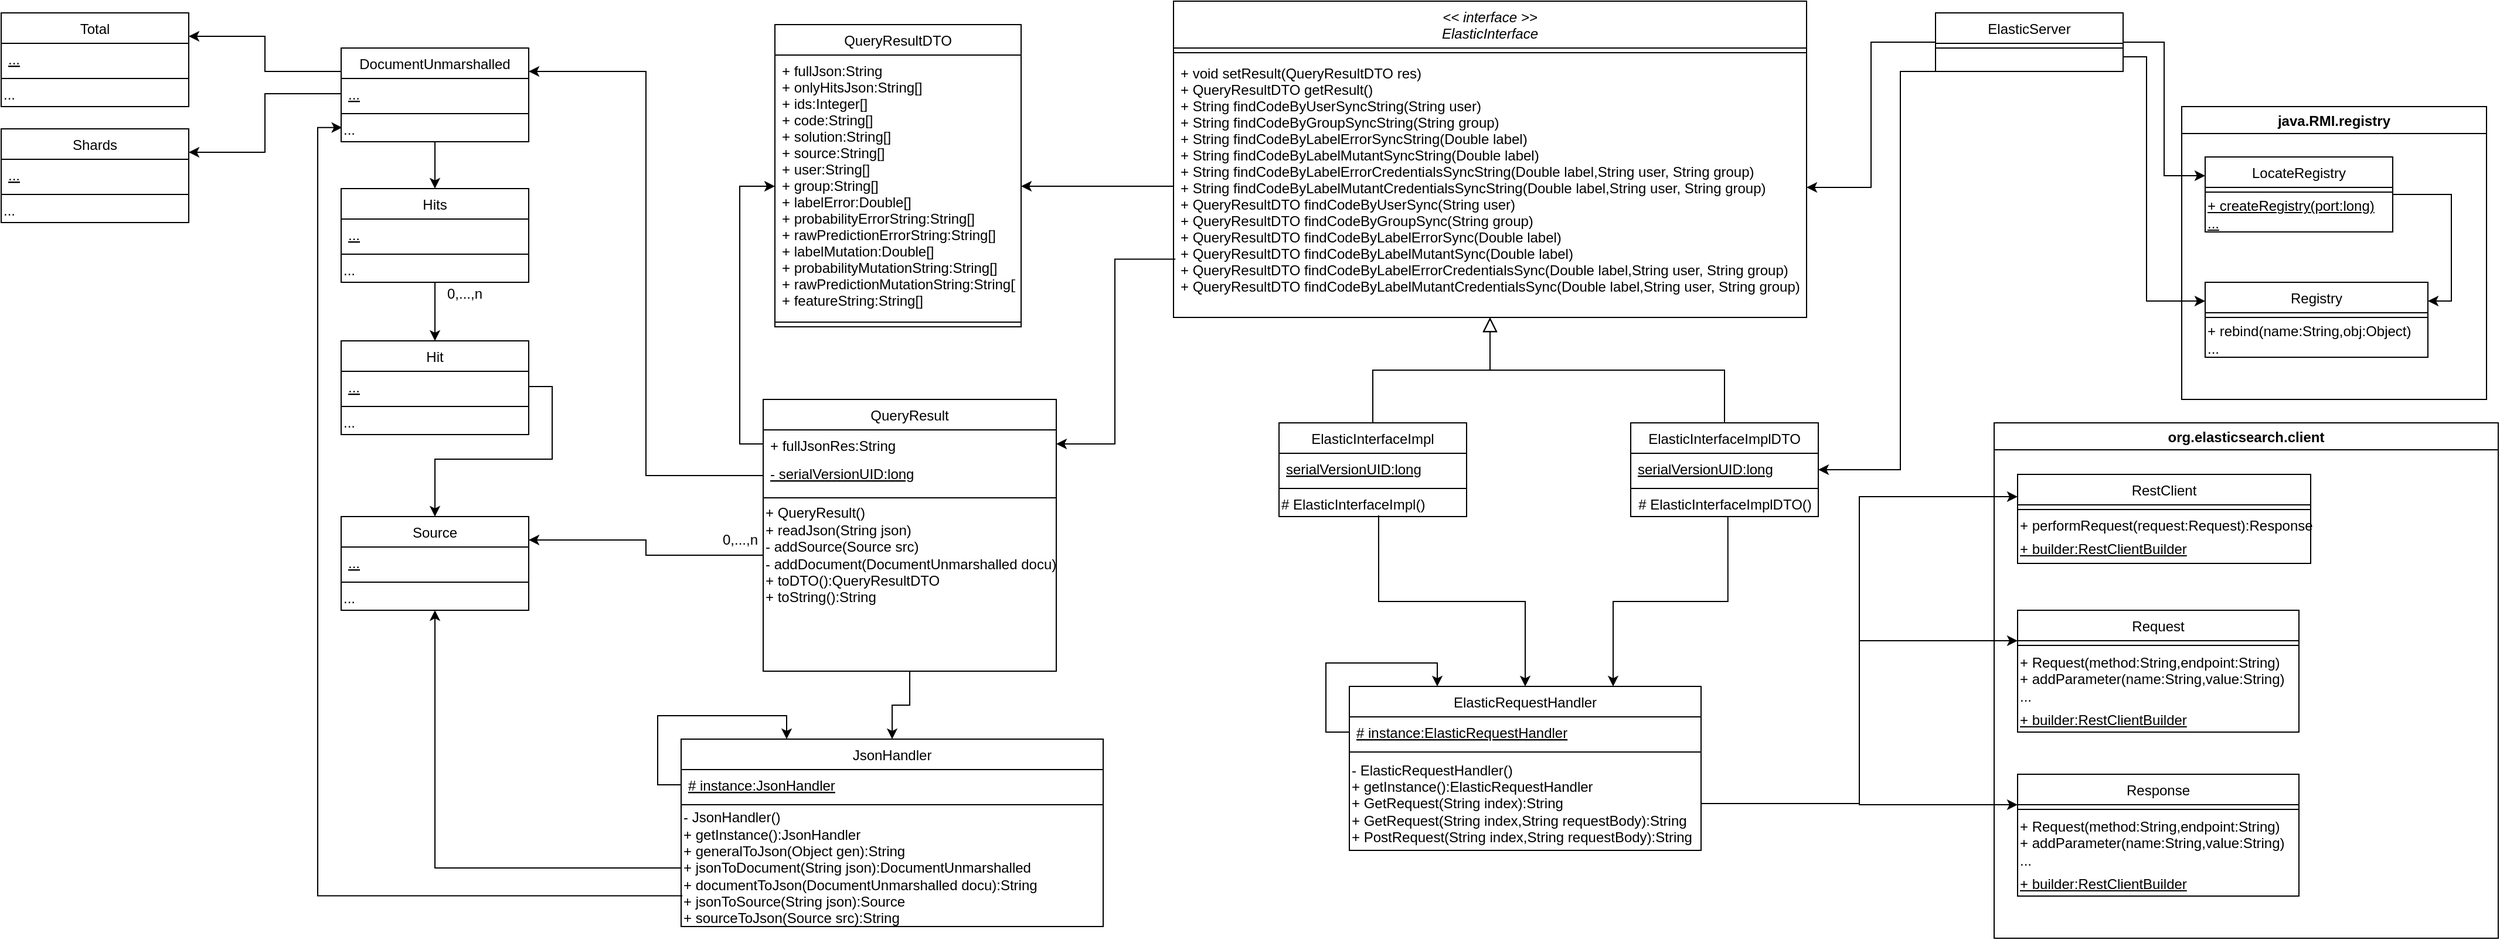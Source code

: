 <mxfile version="15.6.2" type="github">
  <diagram id="C5RBs43oDa-KdzZeNtuy" name="Page-1">
    <mxGraphModel dx="3685" dy="1034" grid="1" gridSize="10" guides="1" tooltips="1" connect="1" arrows="1" fold="1" page="1" pageScale="1" pageWidth="827" pageHeight="1169" math="0" shadow="0">
      <root>
        <mxCell id="WIyWlLk6GJQsqaUBKTNV-0" />
        <mxCell id="WIyWlLk6GJQsqaUBKTNV-1" parent="WIyWlLk6GJQsqaUBKTNV-0" />
        <mxCell id="zkfFHV4jXpPFQw0GAbJ--0" value="&lt;&lt; interface &gt;&gt;&#xa;ElasticInterface" style="swimlane;fontStyle=2;align=center;verticalAlign=top;childLayout=stackLayout;horizontal=1;startSize=40;horizontalStack=0;resizeParent=1;resizeLast=0;collapsible=1;marginBottom=0;rounded=0;shadow=0;strokeWidth=1;" parent="WIyWlLk6GJQsqaUBKTNV-1" vertex="1">
          <mxGeometry x="-10" width="540" height="270" as="geometry">
            <mxRectangle x="230" y="140" width="160" height="26" as="alternateBounds" />
          </mxGeometry>
        </mxCell>
        <mxCell id="zkfFHV4jXpPFQw0GAbJ--4" value="" style="line;html=1;strokeWidth=1;align=left;verticalAlign=middle;spacingTop=-1;spacingLeft=3;spacingRight=3;rotatable=0;labelPosition=right;points=[];portConstraint=eastwest;" parent="zkfFHV4jXpPFQw0GAbJ--0" vertex="1">
          <mxGeometry y="40" width="540" height="8" as="geometry" />
        </mxCell>
        <mxCell id="zkfFHV4jXpPFQw0GAbJ--5" value="+ void setResult(QueryResultDTO res) &#xa;+ QueryResultDTO getResult() &#xa;+ String findCodeByUserSyncString(String user) &#xa;+ String findCodeByGroupSyncString(String group) &#xa;+ String findCodeByLabelErrorSyncString(Double label) &#xa;+ String findCodeByLabelMutantSyncString(Double label) &#xa;+ String findCodeByLabelErrorCredentialsSyncString(Double label,String user, String group) &#xa;+ String findCodeByLabelMutantCredentialsSyncString(Double label,String user, String group) &#xa;+ QueryResultDTO findCodeByUserSync(String user) &#xa;+ QueryResultDTO findCodeByGroupSync(String group) &#xa;+ QueryResultDTO findCodeByLabelErrorSync(Double label) &#xa;+ QueryResultDTO findCodeByLabelMutantSync(Double label) &#xa;+ QueryResultDTO findCodeByLabelErrorCredentialsSync(Double label,String user, String group) &#xa;+ QueryResultDTO findCodeByLabelMutantCredentialsSync(Double label,String user, String group) &#xa;" style="text;align=left;verticalAlign=top;spacingLeft=4;spacingRight=4;overflow=hidden;rotatable=0;points=[[0,0.5],[1,0.5]];portConstraint=eastwest;" parent="zkfFHV4jXpPFQw0GAbJ--0" vertex="1">
          <mxGeometry y="48" width="540" height="222" as="geometry" />
        </mxCell>
        <mxCell id="2bxaREs7knKv4sqMbuMS-79" style="edgeStyle=orthogonalEdgeStyle;rounded=0;orthogonalLoop=1;jettySize=auto;html=1;exitX=0.518;exitY=1.016;exitDx=0;exitDy=0;entryX=0.75;entryY=0;entryDx=0;entryDy=0;exitPerimeter=0;" edge="1" parent="WIyWlLk6GJQsqaUBKTNV-1" source="2bxaREs7knKv4sqMbuMS-2" target="2bxaREs7knKv4sqMbuMS-27">
          <mxGeometry relative="1" as="geometry" />
        </mxCell>
        <mxCell id="zkfFHV4jXpPFQw0GAbJ--6" value="ElasticInterfaceImplDTO" style="swimlane;fontStyle=0;align=center;verticalAlign=top;childLayout=stackLayout;horizontal=1;startSize=26;horizontalStack=0;resizeParent=1;resizeLast=0;collapsible=1;marginBottom=0;rounded=0;shadow=0;strokeWidth=1;" parent="WIyWlLk6GJQsqaUBKTNV-1" vertex="1">
          <mxGeometry x="380" y="360" width="160" height="80" as="geometry">
            <mxRectangle x="130" y="380" width="160" height="26" as="alternateBounds" />
          </mxGeometry>
        </mxCell>
        <mxCell id="zkfFHV4jXpPFQw0GAbJ--8" value="serialVersionUID:long" style="text;align=left;verticalAlign=top;spacingLeft=4;spacingRight=4;overflow=hidden;rotatable=0;points=[[0,0.5],[1,0.5]];portConstraint=eastwest;rounded=0;shadow=0;html=0;fontStyle=4" parent="zkfFHV4jXpPFQw0GAbJ--6" vertex="1">
          <mxGeometry y="26" width="160" height="26" as="geometry" />
        </mxCell>
        <mxCell id="zkfFHV4jXpPFQw0GAbJ--9" value="" style="line;html=1;strokeWidth=1;align=left;verticalAlign=middle;spacingTop=-1;spacingLeft=3;spacingRight=3;rotatable=0;labelPosition=right;points=[];portConstraint=eastwest;" parent="zkfFHV4jXpPFQw0GAbJ--6" vertex="1">
          <mxGeometry y="52" width="160" height="8" as="geometry" />
        </mxCell>
        <mxCell id="2bxaREs7knKv4sqMbuMS-2" value="# ElasticInterfaceImplDTO()" style="text;html=1;align=center;verticalAlign=middle;resizable=0;points=[];autosize=1;strokeColor=none;fillColor=none;" vertex="1" parent="zkfFHV4jXpPFQw0GAbJ--6">
          <mxGeometry y="60" width="160" height="20" as="geometry" />
        </mxCell>
        <mxCell id="zkfFHV4jXpPFQw0GAbJ--12" value="" style="endArrow=block;endSize=10;endFill=0;shadow=0;strokeWidth=1;rounded=0;edgeStyle=elbowEdgeStyle;elbow=vertical;" parent="WIyWlLk6GJQsqaUBKTNV-1" source="zkfFHV4jXpPFQw0GAbJ--6" target="zkfFHV4jXpPFQw0GAbJ--0" edge="1">
          <mxGeometry width="160" relative="1" as="geometry">
            <mxPoint x="200" y="203" as="sourcePoint" />
            <mxPoint x="200" y="203" as="targetPoint" />
          </mxGeometry>
        </mxCell>
        <mxCell id="2bxaREs7knKv4sqMbuMS-78" style="edgeStyle=orthogonalEdgeStyle;rounded=0;orthogonalLoop=1;jettySize=auto;html=1;exitX=0.531;exitY=0.947;exitDx=0;exitDy=0;exitPerimeter=0;" edge="1" parent="WIyWlLk6GJQsqaUBKTNV-1" source="2bxaREs7knKv4sqMbuMS-0" target="2bxaREs7knKv4sqMbuMS-27">
          <mxGeometry relative="1" as="geometry" />
        </mxCell>
        <mxCell id="zkfFHV4jXpPFQw0GAbJ--13" value="ElasticInterfaceImpl" style="swimlane;fontStyle=0;align=center;verticalAlign=top;childLayout=stackLayout;horizontal=1;startSize=26;horizontalStack=0;resizeParent=1;resizeLast=0;collapsible=1;marginBottom=0;rounded=0;shadow=0;strokeWidth=1;" parent="WIyWlLk6GJQsqaUBKTNV-1" vertex="1">
          <mxGeometry x="80" y="360" width="160" height="80" as="geometry">
            <mxRectangle x="340" y="380" width="170" height="26" as="alternateBounds" />
          </mxGeometry>
        </mxCell>
        <mxCell id="zkfFHV4jXpPFQw0GAbJ--14" value="serialVersionUID:long" style="text;align=left;verticalAlign=top;spacingLeft=4;spacingRight=4;overflow=hidden;rotatable=0;points=[[0,0.5],[1,0.5]];portConstraint=eastwest;fontStyle=4" parent="zkfFHV4jXpPFQw0GAbJ--13" vertex="1">
          <mxGeometry y="26" width="160" height="26" as="geometry" />
        </mxCell>
        <mxCell id="zkfFHV4jXpPFQw0GAbJ--15" value="" style="line;html=1;strokeWidth=1;align=left;verticalAlign=middle;spacingTop=-1;spacingLeft=3;spacingRight=3;rotatable=0;labelPosition=right;points=[];portConstraint=eastwest;" parent="zkfFHV4jXpPFQw0GAbJ--13" vertex="1">
          <mxGeometry y="52" width="160" height="8" as="geometry" />
        </mxCell>
        <mxCell id="2bxaREs7knKv4sqMbuMS-0" value="# ElasticInterfaceImpl()" style="text;html=1;align=left;verticalAlign=middle;resizable=0;points=[];autosize=1;strokeColor=none;fillColor=none;" vertex="1" parent="zkfFHV4jXpPFQw0GAbJ--13">
          <mxGeometry y="60" width="160" height="20" as="geometry" />
        </mxCell>
        <mxCell id="zkfFHV4jXpPFQw0GAbJ--16" value="" style="endArrow=block;endSize=10;endFill=0;shadow=0;strokeWidth=1;rounded=0;edgeStyle=elbowEdgeStyle;elbow=vertical;" parent="WIyWlLk6GJQsqaUBKTNV-1" source="zkfFHV4jXpPFQw0GAbJ--13" target="zkfFHV4jXpPFQw0GAbJ--0" edge="1">
          <mxGeometry width="160" relative="1" as="geometry">
            <mxPoint x="210" y="373" as="sourcePoint" />
            <mxPoint x="310" y="271" as="targetPoint" />
          </mxGeometry>
        </mxCell>
        <mxCell id="2bxaREs7knKv4sqMbuMS-3" value="QueryResultDTO" style="swimlane;fontStyle=0;align=center;verticalAlign=top;childLayout=stackLayout;horizontal=1;startSize=26;horizontalStack=0;resizeParent=1;resizeLast=0;collapsible=1;marginBottom=0;rounded=0;shadow=0;strokeWidth=1;" vertex="1" parent="WIyWlLk6GJQsqaUBKTNV-1">
          <mxGeometry x="-350" y="20" width="210" height="258" as="geometry">
            <mxRectangle x="130" y="380" width="160" height="26" as="alternateBounds" />
          </mxGeometry>
        </mxCell>
        <mxCell id="2bxaREs7knKv4sqMbuMS-4" value="+ fullJson:String&#xa;+ onlyHitsJson:String[]&#xa;+ ids:Integer[]&#xa;+ code:String[] &#xa;+ solution:String[] &#xa;+ source:String[] &#xa;+ user:String[] &#xa;+ group:String[] &#xa;+ labelError:Double[] &#xa;+ probabilityErrorString:String[] &#xa;+ rawPredictionErrorString:String[] &#xa;+ labelMutation:Double[] &#xa;+ probabilityMutationString:String[] &#xa;+ rawPredictionMutationString:String[] &#xa;+ featureString:String[] &#xa;" style="text;align=left;verticalAlign=top;spacingLeft=4;spacingRight=4;overflow=hidden;rotatable=0;points=[[0,0.5],[1,0.5]];portConstraint=eastwest;rounded=0;shadow=0;html=0;" vertex="1" parent="2bxaREs7knKv4sqMbuMS-3">
          <mxGeometry y="26" width="210" height="224" as="geometry" />
        </mxCell>
        <mxCell id="2bxaREs7knKv4sqMbuMS-5" value="" style="line;html=1;strokeWidth=1;align=left;verticalAlign=middle;spacingTop=-1;spacingLeft=3;spacingRight=3;rotatable=0;labelPosition=right;points=[];portConstraint=eastwest;" vertex="1" parent="2bxaREs7knKv4sqMbuMS-3">
          <mxGeometry y="250" width="210" height="8" as="geometry" />
        </mxCell>
        <mxCell id="2bxaREs7knKv4sqMbuMS-86" style="edgeStyle=orthogonalEdgeStyle;rounded=0;orthogonalLoop=1;jettySize=auto;html=1;exitX=0.5;exitY=1;exitDx=0;exitDy=0;" edge="1" parent="WIyWlLk6GJQsqaUBKTNV-1" source="2bxaREs7knKv4sqMbuMS-7" target="2bxaREs7knKv4sqMbuMS-81">
          <mxGeometry relative="1" as="geometry" />
        </mxCell>
        <mxCell id="2bxaREs7knKv4sqMbuMS-7" value="QueryResult" style="swimlane;fontStyle=0;align=center;verticalAlign=top;childLayout=stackLayout;horizontal=1;startSize=26;horizontalStack=0;resizeParent=1;resizeLast=0;collapsible=1;marginBottom=0;rounded=0;shadow=0;strokeWidth=1;" vertex="1" parent="WIyWlLk6GJQsqaUBKTNV-1">
          <mxGeometry x="-360" y="340" width="250" height="232" as="geometry">
            <mxRectangle x="340" y="380" width="170" height="26" as="alternateBounds" />
          </mxGeometry>
        </mxCell>
        <mxCell id="2bxaREs7knKv4sqMbuMS-8" value="+ fullJsonRes:String&#xa;" style="text;align=left;verticalAlign=top;spacingLeft=4;spacingRight=4;overflow=hidden;rotatable=0;points=[[0,0.5],[1,0.5]];portConstraint=eastwest;fontStyle=0" vertex="1" parent="2bxaREs7knKv4sqMbuMS-7">
          <mxGeometry y="26" width="250" height="24" as="geometry" />
        </mxCell>
        <mxCell id="2bxaREs7knKv4sqMbuMS-12" value="- serialVersionUID:long" style="text;align=left;verticalAlign=top;spacingLeft=4;spacingRight=4;overflow=hidden;rotatable=0;points=[[0,0.5],[1,0.5]];portConstraint=eastwest;fontStyle=4" vertex="1" parent="2bxaREs7knKv4sqMbuMS-7">
          <mxGeometry y="50" width="250" height="30" as="geometry" />
        </mxCell>
        <mxCell id="2bxaREs7knKv4sqMbuMS-9" value="" style="line;html=1;strokeWidth=1;align=left;verticalAlign=middle;spacingTop=-1;spacingLeft=3;spacingRight=3;rotatable=0;labelPosition=right;points=[];portConstraint=eastwest;" vertex="1" parent="2bxaREs7knKv4sqMbuMS-7">
          <mxGeometry y="80" width="250" height="8" as="geometry" />
        </mxCell>
        <mxCell id="2bxaREs7knKv4sqMbuMS-10" value="+ QueryResult()&lt;br&gt;+ readJson(String json)&lt;br&gt;- addSource(Source src) &lt;br&gt;- addDocument(DocumentUnmarshalled docu)&lt;br&gt;+ toDTO():QueryResultDTO&lt;br&gt;+ toString():String&lt;br&gt;" style="text;html=1;align=left;verticalAlign=middle;resizable=0;points=[];autosize=1;strokeColor=none;fillColor=none;" vertex="1" parent="2bxaREs7knKv4sqMbuMS-7">
          <mxGeometry y="88" width="250" height="90" as="geometry" />
        </mxCell>
        <mxCell id="2bxaREs7knKv4sqMbuMS-17" style="edgeStyle=orthogonalEdgeStyle;rounded=0;orthogonalLoop=1;jettySize=auto;html=1;exitX=0;exitY=0.5;exitDx=0;exitDy=0;" edge="1" parent="WIyWlLk6GJQsqaUBKTNV-1" source="2bxaREs7knKv4sqMbuMS-13" target="zkfFHV4jXpPFQw0GAbJ--5">
          <mxGeometry relative="1" as="geometry" />
        </mxCell>
        <mxCell id="2bxaREs7knKv4sqMbuMS-22" style="edgeStyle=orthogonalEdgeStyle;rounded=0;orthogonalLoop=1;jettySize=auto;html=1;exitX=0;exitY=0.75;exitDx=0;exitDy=0;entryX=1;entryY=0.5;entryDx=0;entryDy=0;" edge="1" parent="WIyWlLk6GJQsqaUBKTNV-1" source="2bxaREs7knKv4sqMbuMS-13" target="zkfFHV4jXpPFQw0GAbJ--6">
          <mxGeometry relative="1" as="geometry">
            <Array as="points">
              <mxPoint x="640" y="60" />
              <mxPoint x="610" y="60" />
              <mxPoint x="610" y="400" />
            </Array>
          </mxGeometry>
        </mxCell>
        <mxCell id="2bxaREs7knKv4sqMbuMS-97" style="edgeStyle=orthogonalEdgeStyle;rounded=0;orthogonalLoop=1;jettySize=auto;html=1;exitX=1;exitY=0.5;exitDx=0;exitDy=0;entryX=0;entryY=0.25;entryDx=0;entryDy=0;" edge="1" parent="WIyWlLk6GJQsqaUBKTNV-1" source="2bxaREs7knKv4sqMbuMS-13" target="2bxaREs7knKv4sqMbuMS-90">
          <mxGeometry relative="1" as="geometry" />
        </mxCell>
        <mxCell id="2bxaREs7knKv4sqMbuMS-98" style="edgeStyle=orthogonalEdgeStyle;rounded=0;orthogonalLoop=1;jettySize=auto;html=1;exitX=1;exitY=0.75;exitDx=0;exitDy=0;entryX=0;entryY=0.25;entryDx=0;entryDy=0;" edge="1" parent="WIyWlLk6GJQsqaUBKTNV-1" source="2bxaREs7knKv4sqMbuMS-13" target="2bxaREs7knKv4sqMbuMS-92">
          <mxGeometry relative="1" as="geometry">
            <Array as="points">
              <mxPoint x="820" y="48" />
              <mxPoint x="820" y="256" />
            </Array>
          </mxGeometry>
        </mxCell>
        <mxCell id="2bxaREs7knKv4sqMbuMS-13" value="ElasticServer" style="swimlane;fontStyle=0;align=center;verticalAlign=top;childLayout=stackLayout;horizontal=1;startSize=26;horizontalStack=0;resizeParent=1;resizeLast=0;collapsible=1;marginBottom=0;rounded=0;shadow=0;strokeWidth=1;" vertex="1" parent="WIyWlLk6GJQsqaUBKTNV-1">
          <mxGeometry x="640" y="10" width="160" height="50" as="geometry">
            <mxRectangle x="340" y="380" width="170" height="26" as="alternateBounds" />
          </mxGeometry>
        </mxCell>
        <mxCell id="2bxaREs7knKv4sqMbuMS-15" value="" style="line;html=1;strokeWidth=1;align=left;verticalAlign=middle;spacingTop=-1;spacingLeft=3;spacingRight=3;rotatable=0;labelPosition=right;points=[];portConstraint=eastwest;" vertex="1" parent="2bxaREs7knKv4sqMbuMS-13">
          <mxGeometry y="26" width="160" height="8" as="geometry" />
        </mxCell>
        <mxCell id="2bxaREs7knKv4sqMbuMS-18" style="edgeStyle=orthogonalEdgeStyle;rounded=0;orthogonalLoop=1;jettySize=auto;html=1;exitX=0;exitY=0.5;exitDx=0;exitDy=0;" edge="1" parent="WIyWlLk6GJQsqaUBKTNV-1" source="zkfFHV4jXpPFQw0GAbJ--5" target="2bxaREs7knKv4sqMbuMS-4">
          <mxGeometry relative="1" as="geometry">
            <Array as="points">
              <mxPoint x="-10" y="158" />
            </Array>
          </mxGeometry>
        </mxCell>
        <mxCell id="2bxaREs7knKv4sqMbuMS-20" style="edgeStyle=orthogonalEdgeStyle;rounded=0;orthogonalLoop=1;jettySize=auto;html=1;exitX=0.003;exitY=0.776;exitDx=0;exitDy=0;exitPerimeter=0;" edge="1" parent="WIyWlLk6GJQsqaUBKTNV-1" source="zkfFHV4jXpPFQw0GAbJ--5" target="2bxaREs7knKv4sqMbuMS-8">
          <mxGeometry relative="1" as="geometry" />
        </mxCell>
        <mxCell id="2bxaREs7knKv4sqMbuMS-21" style="edgeStyle=orthogonalEdgeStyle;rounded=0;orthogonalLoop=1;jettySize=auto;html=1;entryX=0;entryY=0.5;entryDx=0;entryDy=0;" edge="1" parent="WIyWlLk6GJQsqaUBKTNV-1" source="2bxaREs7knKv4sqMbuMS-8" target="2bxaREs7knKv4sqMbuMS-4">
          <mxGeometry relative="1" as="geometry" />
        </mxCell>
        <mxCell id="2bxaREs7knKv4sqMbuMS-23" value="DocumentUnmarshalled" style="swimlane;fontStyle=0;align=center;verticalAlign=top;childLayout=stackLayout;horizontal=1;startSize=26;horizontalStack=0;resizeParent=1;resizeLast=0;collapsible=1;marginBottom=0;rounded=0;shadow=0;strokeWidth=1;" vertex="1" parent="WIyWlLk6GJQsqaUBKTNV-1">
          <mxGeometry x="-720" y="40" width="160" height="80" as="geometry">
            <mxRectangle x="340" y="380" width="170" height="26" as="alternateBounds" />
          </mxGeometry>
        </mxCell>
        <mxCell id="2bxaREs7knKv4sqMbuMS-24" value="..." style="text;align=left;verticalAlign=top;spacingLeft=4;spacingRight=4;overflow=hidden;rotatable=0;points=[[0,0.5],[1,0.5]];portConstraint=eastwest;fontStyle=4" vertex="1" parent="2bxaREs7knKv4sqMbuMS-23">
          <mxGeometry y="26" width="160" height="26" as="geometry" />
        </mxCell>
        <mxCell id="2bxaREs7knKv4sqMbuMS-25" value="" style="line;html=1;strokeWidth=1;align=left;verticalAlign=middle;spacingTop=-1;spacingLeft=3;spacingRight=3;rotatable=0;labelPosition=right;points=[];portConstraint=eastwest;" vertex="1" parent="2bxaREs7knKv4sqMbuMS-23">
          <mxGeometry y="52" width="160" height="8" as="geometry" />
        </mxCell>
        <mxCell id="2bxaREs7knKv4sqMbuMS-26" value="..." style="text;html=1;align=left;verticalAlign=middle;resizable=0;points=[];autosize=1;strokeColor=none;fillColor=none;" vertex="1" parent="2bxaREs7knKv4sqMbuMS-23">
          <mxGeometry y="60" width="160" height="20" as="geometry" />
        </mxCell>
        <mxCell id="2bxaREs7knKv4sqMbuMS-27" value="ElasticRequestHandler" style="swimlane;fontStyle=0;align=center;verticalAlign=top;childLayout=stackLayout;horizontal=1;startSize=26;horizontalStack=0;resizeParent=1;resizeLast=0;collapsible=1;marginBottom=0;rounded=0;shadow=0;strokeWidth=1;" vertex="1" parent="WIyWlLk6GJQsqaUBKTNV-1">
          <mxGeometry x="140" y="585" width="300" height="140" as="geometry">
            <mxRectangle x="130" y="380" width="160" height="26" as="alternateBounds" />
          </mxGeometry>
        </mxCell>
        <mxCell id="2bxaREs7knKv4sqMbuMS-80" style="edgeStyle=orthogonalEdgeStyle;rounded=0;orthogonalLoop=1;jettySize=auto;html=1;exitX=0;exitY=0.5;exitDx=0;exitDy=0;entryX=0.25;entryY=0;entryDx=0;entryDy=0;" edge="1" parent="2bxaREs7knKv4sqMbuMS-27" source="2bxaREs7knKv4sqMbuMS-28" target="2bxaREs7knKv4sqMbuMS-27">
          <mxGeometry relative="1" as="geometry">
            <Array as="points">
              <mxPoint x="-20" y="39" />
              <mxPoint x="-20" y="-20" />
              <mxPoint x="75" y="-20" />
            </Array>
          </mxGeometry>
        </mxCell>
        <mxCell id="2bxaREs7knKv4sqMbuMS-28" value="# instance:ElasticRequestHandler" style="text;align=left;verticalAlign=top;spacingLeft=4;spacingRight=4;overflow=hidden;rotatable=0;points=[[0,0.5],[1,0.5]];portConstraint=eastwest;rounded=0;shadow=0;html=0;fontStyle=4" vertex="1" parent="2bxaREs7knKv4sqMbuMS-27">
          <mxGeometry y="26" width="300" height="26" as="geometry" />
        </mxCell>
        <mxCell id="2bxaREs7knKv4sqMbuMS-29" value="" style="line;html=1;strokeWidth=1;align=left;verticalAlign=middle;spacingTop=-1;spacingLeft=3;spacingRight=3;rotatable=0;labelPosition=right;points=[];portConstraint=eastwest;" vertex="1" parent="2bxaREs7knKv4sqMbuMS-27">
          <mxGeometry y="52" width="300" height="8" as="geometry" />
        </mxCell>
        <mxCell id="2bxaREs7knKv4sqMbuMS-30" value="- ElasticRequestHandler()&lt;br&gt;+ getInstance():ElasticRequestHandler&lt;br&gt;+ GetRequest(String index):String&lt;br&gt;+ GetRequest(String index,String requestBody):String&lt;br&gt;+ PostRequest(String index,String requestBody):String&lt;br&gt;" style="text;html=1;align=left;verticalAlign=middle;resizable=0;points=[];autosize=1;strokeColor=none;fillColor=none;" vertex="1" parent="2bxaREs7knKv4sqMbuMS-27">
          <mxGeometry y="60" width="300" height="80" as="geometry" />
        </mxCell>
        <mxCell id="2bxaREs7knKv4sqMbuMS-31" value="Hit" style="swimlane;fontStyle=0;align=center;verticalAlign=top;childLayout=stackLayout;horizontal=1;startSize=26;horizontalStack=0;resizeParent=1;resizeLast=0;collapsible=1;marginBottom=0;rounded=0;shadow=0;strokeWidth=1;" vertex="1" parent="WIyWlLk6GJQsqaUBKTNV-1">
          <mxGeometry x="-720" y="290" width="160" height="80" as="geometry">
            <mxRectangle x="340" y="380" width="170" height="26" as="alternateBounds" />
          </mxGeometry>
        </mxCell>
        <mxCell id="2bxaREs7knKv4sqMbuMS-32" value="..." style="text;align=left;verticalAlign=top;spacingLeft=4;spacingRight=4;overflow=hidden;rotatable=0;points=[[0,0.5],[1,0.5]];portConstraint=eastwest;fontStyle=4" vertex="1" parent="2bxaREs7knKv4sqMbuMS-31">
          <mxGeometry y="26" width="160" height="26" as="geometry" />
        </mxCell>
        <mxCell id="2bxaREs7knKv4sqMbuMS-33" value="" style="line;html=1;strokeWidth=1;align=left;verticalAlign=middle;spacingTop=-1;spacingLeft=3;spacingRight=3;rotatable=0;labelPosition=right;points=[];portConstraint=eastwest;" vertex="1" parent="2bxaREs7knKv4sqMbuMS-31">
          <mxGeometry y="52" width="160" height="8" as="geometry" />
        </mxCell>
        <mxCell id="2bxaREs7knKv4sqMbuMS-34" value="..." style="text;html=1;align=left;verticalAlign=middle;resizable=0;points=[];autosize=1;strokeColor=none;fillColor=none;" vertex="1" parent="2bxaREs7knKv4sqMbuMS-31">
          <mxGeometry y="60" width="160" height="20" as="geometry" />
        </mxCell>
        <mxCell id="2bxaREs7knKv4sqMbuMS-35" value="Hits" style="swimlane;fontStyle=0;align=center;verticalAlign=top;childLayout=stackLayout;horizontal=1;startSize=26;horizontalStack=0;resizeParent=1;resizeLast=0;collapsible=1;marginBottom=0;rounded=0;shadow=0;strokeWidth=1;" vertex="1" parent="WIyWlLk6GJQsqaUBKTNV-1">
          <mxGeometry x="-720" y="160" width="160" height="80" as="geometry">
            <mxRectangle x="340" y="380" width="170" height="26" as="alternateBounds" />
          </mxGeometry>
        </mxCell>
        <mxCell id="2bxaREs7knKv4sqMbuMS-36" value="..." style="text;align=left;verticalAlign=top;spacingLeft=4;spacingRight=4;overflow=hidden;rotatable=0;points=[[0,0.5],[1,0.5]];portConstraint=eastwest;fontStyle=4" vertex="1" parent="2bxaREs7knKv4sqMbuMS-35">
          <mxGeometry y="26" width="160" height="26" as="geometry" />
        </mxCell>
        <mxCell id="2bxaREs7knKv4sqMbuMS-37" value="" style="line;html=1;strokeWidth=1;align=left;verticalAlign=middle;spacingTop=-1;spacingLeft=3;spacingRight=3;rotatable=0;labelPosition=right;points=[];portConstraint=eastwest;" vertex="1" parent="2bxaREs7knKv4sqMbuMS-35">
          <mxGeometry y="52" width="160" height="8" as="geometry" />
        </mxCell>
        <mxCell id="2bxaREs7knKv4sqMbuMS-38" value="..." style="text;html=1;align=left;verticalAlign=middle;resizable=0;points=[];autosize=1;strokeColor=none;fillColor=none;" vertex="1" parent="2bxaREs7knKv4sqMbuMS-35">
          <mxGeometry y="60" width="160" height="20" as="geometry" />
        </mxCell>
        <mxCell id="2bxaREs7knKv4sqMbuMS-39" value="Total" style="swimlane;fontStyle=0;align=center;verticalAlign=top;childLayout=stackLayout;horizontal=1;startSize=26;horizontalStack=0;resizeParent=1;resizeLast=0;collapsible=1;marginBottom=0;rounded=0;shadow=0;strokeWidth=1;" vertex="1" parent="WIyWlLk6GJQsqaUBKTNV-1">
          <mxGeometry x="-1010" y="10" width="160" height="80" as="geometry">
            <mxRectangle x="340" y="380" width="170" height="26" as="alternateBounds" />
          </mxGeometry>
        </mxCell>
        <mxCell id="2bxaREs7knKv4sqMbuMS-40" value="..." style="text;align=left;verticalAlign=top;spacingLeft=4;spacingRight=4;overflow=hidden;rotatable=0;points=[[0,0.5],[1,0.5]];portConstraint=eastwest;fontStyle=4" vertex="1" parent="2bxaREs7knKv4sqMbuMS-39">
          <mxGeometry y="26" width="160" height="26" as="geometry" />
        </mxCell>
        <mxCell id="2bxaREs7knKv4sqMbuMS-41" value="" style="line;html=1;strokeWidth=1;align=left;verticalAlign=middle;spacingTop=-1;spacingLeft=3;spacingRight=3;rotatable=0;labelPosition=right;points=[];portConstraint=eastwest;" vertex="1" parent="2bxaREs7knKv4sqMbuMS-39">
          <mxGeometry y="52" width="160" height="8" as="geometry" />
        </mxCell>
        <mxCell id="2bxaREs7knKv4sqMbuMS-42" value="..." style="text;html=1;align=left;verticalAlign=middle;resizable=0;points=[];autosize=1;strokeColor=none;fillColor=none;" vertex="1" parent="2bxaREs7knKv4sqMbuMS-39">
          <mxGeometry y="60" width="160" height="20" as="geometry" />
        </mxCell>
        <mxCell id="2bxaREs7knKv4sqMbuMS-43" value="Shards" style="swimlane;fontStyle=0;align=center;verticalAlign=top;childLayout=stackLayout;horizontal=1;startSize=26;horizontalStack=0;resizeParent=1;resizeLast=0;collapsible=1;marginBottom=0;rounded=0;shadow=0;strokeWidth=1;" vertex="1" parent="WIyWlLk6GJQsqaUBKTNV-1">
          <mxGeometry x="-1010" y="109" width="160" height="80" as="geometry">
            <mxRectangle x="340" y="380" width="170" height="26" as="alternateBounds" />
          </mxGeometry>
        </mxCell>
        <mxCell id="2bxaREs7knKv4sqMbuMS-44" value="..." style="text;align=left;verticalAlign=top;spacingLeft=4;spacingRight=4;overflow=hidden;rotatable=0;points=[[0,0.5],[1,0.5]];portConstraint=eastwest;fontStyle=4" vertex="1" parent="2bxaREs7knKv4sqMbuMS-43">
          <mxGeometry y="26" width="160" height="26" as="geometry" />
        </mxCell>
        <mxCell id="2bxaREs7knKv4sqMbuMS-45" value="" style="line;html=1;strokeWidth=1;align=left;verticalAlign=middle;spacingTop=-1;spacingLeft=3;spacingRight=3;rotatable=0;labelPosition=right;points=[];portConstraint=eastwest;" vertex="1" parent="2bxaREs7knKv4sqMbuMS-43">
          <mxGeometry y="52" width="160" height="8" as="geometry" />
        </mxCell>
        <mxCell id="2bxaREs7knKv4sqMbuMS-46" value="..." style="text;html=1;align=left;verticalAlign=middle;resizable=0;points=[];autosize=1;strokeColor=none;fillColor=none;" vertex="1" parent="2bxaREs7knKv4sqMbuMS-43">
          <mxGeometry y="60" width="160" height="20" as="geometry" />
        </mxCell>
        <mxCell id="2bxaREs7knKv4sqMbuMS-47" value="Source" style="swimlane;fontStyle=0;align=center;verticalAlign=top;childLayout=stackLayout;horizontal=1;startSize=26;horizontalStack=0;resizeParent=1;resizeLast=0;collapsible=1;marginBottom=0;rounded=0;shadow=0;strokeWidth=1;" vertex="1" parent="WIyWlLk6GJQsqaUBKTNV-1">
          <mxGeometry x="-720" y="440" width="160" height="80" as="geometry">
            <mxRectangle x="340" y="380" width="170" height="26" as="alternateBounds" />
          </mxGeometry>
        </mxCell>
        <mxCell id="2bxaREs7knKv4sqMbuMS-48" value="..." style="text;align=left;verticalAlign=top;spacingLeft=4;spacingRight=4;overflow=hidden;rotatable=0;points=[[0,0.5],[1,0.5]];portConstraint=eastwest;fontStyle=4" vertex="1" parent="2bxaREs7knKv4sqMbuMS-47">
          <mxGeometry y="26" width="160" height="26" as="geometry" />
        </mxCell>
        <mxCell id="2bxaREs7knKv4sqMbuMS-49" value="" style="line;html=1;strokeWidth=1;align=left;verticalAlign=middle;spacingTop=-1;spacingLeft=3;spacingRight=3;rotatable=0;labelPosition=right;points=[];portConstraint=eastwest;" vertex="1" parent="2bxaREs7knKv4sqMbuMS-47">
          <mxGeometry y="52" width="160" height="8" as="geometry" />
        </mxCell>
        <mxCell id="2bxaREs7knKv4sqMbuMS-50" value="..." style="text;html=1;align=left;verticalAlign=middle;resizable=0;points=[];autosize=1;strokeColor=none;fillColor=none;" vertex="1" parent="2bxaREs7knKv4sqMbuMS-47">
          <mxGeometry y="60" width="160" height="20" as="geometry" />
        </mxCell>
        <mxCell id="2bxaREs7knKv4sqMbuMS-51" style="edgeStyle=orthogonalEdgeStyle;rounded=0;orthogonalLoop=1;jettySize=auto;html=1;exitX=1;exitY=0.5;exitDx=0;exitDy=0;entryX=0.5;entryY=0;entryDx=0;entryDy=0;" edge="1" parent="WIyWlLk6GJQsqaUBKTNV-1" source="2bxaREs7knKv4sqMbuMS-32" target="2bxaREs7knKv4sqMbuMS-47">
          <mxGeometry relative="1" as="geometry" />
        </mxCell>
        <mxCell id="2bxaREs7knKv4sqMbuMS-52" style="edgeStyle=orthogonalEdgeStyle;rounded=0;orthogonalLoop=1;jettySize=auto;html=1;entryX=0.5;entryY=0;entryDx=0;entryDy=0;" edge="1" parent="WIyWlLk6GJQsqaUBKTNV-1" source="2bxaREs7knKv4sqMbuMS-38" target="2bxaREs7knKv4sqMbuMS-31">
          <mxGeometry relative="1" as="geometry">
            <mxPoint x="-640" y="240" as="sourcePoint" />
          </mxGeometry>
        </mxCell>
        <mxCell id="2bxaREs7knKv4sqMbuMS-53" style="edgeStyle=orthogonalEdgeStyle;rounded=0;orthogonalLoop=1;jettySize=auto;html=1;entryX=0.5;entryY=0;entryDx=0;entryDy=0;" edge="1" parent="WIyWlLk6GJQsqaUBKTNV-1" source="2bxaREs7knKv4sqMbuMS-26" target="2bxaREs7knKv4sqMbuMS-35">
          <mxGeometry relative="1" as="geometry" />
        </mxCell>
        <mxCell id="2bxaREs7knKv4sqMbuMS-54" value="0,...,n" style="text;html=1;align=center;verticalAlign=middle;resizable=0;points=[];autosize=1;strokeColor=none;fillColor=none;" vertex="1" parent="WIyWlLk6GJQsqaUBKTNV-1">
          <mxGeometry x="-640" y="240" width="50" height="20" as="geometry" />
        </mxCell>
        <mxCell id="2bxaREs7knKv4sqMbuMS-55" style="edgeStyle=orthogonalEdgeStyle;rounded=0;orthogonalLoop=1;jettySize=auto;html=1;exitX=0;exitY=0.25;exitDx=0;exitDy=0;entryX=1;entryY=0.25;entryDx=0;entryDy=0;" edge="1" parent="WIyWlLk6GJQsqaUBKTNV-1" source="2bxaREs7knKv4sqMbuMS-23" target="2bxaREs7knKv4sqMbuMS-39">
          <mxGeometry relative="1" as="geometry" />
        </mxCell>
        <mxCell id="2bxaREs7knKv4sqMbuMS-56" style="edgeStyle=orthogonalEdgeStyle;rounded=0;orthogonalLoop=1;jettySize=auto;html=1;exitX=0;exitY=0.5;exitDx=0;exitDy=0;entryX=1;entryY=0.25;entryDx=0;entryDy=0;" edge="1" parent="WIyWlLk6GJQsqaUBKTNV-1" source="2bxaREs7knKv4sqMbuMS-24" target="2bxaREs7knKv4sqMbuMS-43">
          <mxGeometry relative="1" as="geometry" />
        </mxCell>
        <mxCell id="2bxaREs7knKv4sqMbuMS-57" style="edgeStyle=orthogonalEdgeStyle;rounded=0;orthogonalLoop=1;jettySize=auto;html=1;entryX=1;entryY=0.25;entryDx=0;entryDy=0;" edge="1" parent="WIyWlLk6GJQsqaUBKTNV-1" source="2bxaREs7knKv4sqMbuMS-12" target="2bxaREs7knKv4sqMbuMS-23">
          <mxGeometry relative="1" as="geometry" />
        </mxCell>
        <mxCell id="2bxaREs7knKv4sqMbuMS-58" style="edgeStyle=orthogonalEdgeStyle;rounded=0;orthogonalLoop=1;jettySize=auto;html=1;entryX=1;entryY=0.25;entryDx=0;entryDy=0;" edge="1" parent="WIyWlLk6GJQsqaUBKTNV-1" source="2bxaREs7knKv4sqMbuMS-10" target="2bxaREs7knKv4sqMbuMS-47">
          <mxGeometry relative="1" as="geometry" />
        </mxCell>
        <mxCell id="2bxaREs7knKv4sqMbuMS-59" value="0,...,n" style="text;html=1;align=center;verticalAlign=middle;resizable=0;points=[];autosize=1;strokeColor=none;fillColor=none;" vertex="1" parent="WIyWlLk6GJQsqaUBKTNV-1">
          <mxGeometry x="-405" y="450" width="50" height="20" as="geometry" />
        </mxCell>
        <mxCell id="2bxaREs7knKv4sqMbuMS-60" value="org.elasticsearch.client" style="swimlane;align=center;" vertex="1" parent="WIyWlLk6GJQsqaUBKTNV-1">
          <mxGeometry x="690" y="360" width="430" height="440" as="geometry" />
        </mxCell>
        <mxCell id="2bxaREs7knKv4sqMbuMS-61" value="RestClient" style="swimlane;fontStyle=0;align=center;verticalAlign=top;childLayout=stackLayout;horizontal=1;startSize=26;horizontalStack=0;resizeParent=1;resizeLast=0;collapsible=1;marginBottom=0;rounded=0;shadow=0;strokeWidth=1;" vertex="1" parent="2bxaREs7knKv4sqMbuMS-60">
          <mxGeometry x="20" y="44" width="250" height="76" as="geometry">
            <mxRectangle x="130" y="380" width="160" height="26" as="alternateBounds" />
          </mxGeometry>
        </mxCell>
        <mxCell id="2bxaREs7knKv4sqMbuMS-63" value="" style="line;html=1;strokeWidth=1;align=left;verticalAlign=middle;spacingTop=-1;spacingLeft=3;spacingRight=3;rotatable=0;labelPosition=right;points=[];portConstraint=eastwest;" vertex="1" parent="2bxaREs7knKv4sqMbuMS-61">
          <mxGeometry y="26" width="250" height="8" as="geometry" />
        </mxCell>
        <mxCell id="2bxaREs7knKv4sqMbuMS-64" value="+ performRequest(request:Request):Response" style="text;html=1;align=left;verticalAlign=middle;resizable=0;points=[];autosize=1;strokeColor=none;fillColor=none;" vertex="1" parent="2bxaREs7knKv4sqMbuMS-61">
          <mxGeometry y="34" width="250" height="20" as="geometry" />
        </mxCell>
        <mxCell id="2bxaREs7knKv4sqMbuMS-65" value="&lt;div align=&quot;left&quot;&gt;+ builder:RestClientBuilder&lt;br&gt;&lt;/div&gt;" style="text;html=1;align=left;verticalAlign=middle;resizable=0;points=[];autosize=1;strokeColor=none;fillColor=none;fontStyle=4" vertex="1" parent="2bxaREs7knKv4sqMbuMS-61">
          <mxGeometry y="54" width="250" height="20" as="geometry" />
        </mxCell>
        <mxCell id="2bxaREs7knKv4sqMbuMS-68" value="Request" style="swimlane;fontStyle=0;align=center;verticalAlign=top;childLayout=stackLayout;horizontal=1;startSize=26;horizontalStack=0;resizeParent=1;resizeLast=0;collapsible=1;marginBottom=0;rounded=0;shadow=0;strokeWidth=1;" vertex="1" parent="2bxaREs7knKv4sqMbuMS-60">
          <mxGeometry x="20" y="160" width="240" height="104" as="geometry">
            <mxRectangle x="130" y="380" width="160" height="26" as="alternateBounds" />
          </mxGeometry>
        </mxCell>
        <mxCell id="2bxaREs7knKv4sqMbuMS-69" value="" style="line;html=1;strokeWidth=1;align=left;verticalAlign=middle;spacingTop=-1;spacingLeft=3;spacingRight=3;rotatable=0;labelPosition=right;points=[];portConstraint=eastwest;" vertex="1" parent="2bxaREs7knKv4sqMbuMS-68">
          <mxGeometry y="26" width="240" height="8" as="geometry" />
        </mxCell>
        <mxCell id="2bxaREs7knKv4sqMbuMS-70" value="&lt;div&gt;+ Request(method:String,endpoint:String)&lt;/div&gt;&lt;div&gt;+ addParameter(name:String,value:String)&lt;/div&gt;..." style="text;html=1;align=left;verticalAlign=middle;resizable=0;points=[];autosize=1;strokeColor=none;fillColor=none;" vertex="1" parent="2bxaREs7knKv4sqMbuMS-68">
          <mxGeometry y="34" width="240" height="50" as="geometry" />
        </mxCell>
        <mxCell id="2bxaREs7knKv4sqMbuMS-71" value="&lt;div align=&quot;left&quot;&gt;+ builder:RestClientBuilder&lt;br&gt;&lt;/div&gt;" style="text;html=1;align=left;verticalAlign=middle;resizable=0;points=[];autosize=1;strokeColor=none;fillColor=none;fontStyle=4" vertex="1" parent="2bxaREs7knKv4sqMbuMS-68">
          <mxGeometry y="84" width="240" height="20" as="geometry" />
        </mxCell>
        <mxCell id="2bxaREs7knKv4sqMbuMS-73" value="Response" style="swimlane;fontStyle=0;align=center;verticalAlign=top;childLayout=stackLayout;horizontal=1;startSize=26;horizontalStack=0;resizeParent=1;resizeLast=0;collapsible=1;marginBottom=0;rounded=0;shadow=0;strokeWidth=1;" vertex="1" parent="2bxaREs7knKv4sqMbuMS-60">
          <mxGeometry x="20" y="300" width="240" height="104" as="geometry">
            <mxRectangle x="130" y="380" width="160" height="26" as="alternateBounds" />
          </mxGeometry>
        </mxCell>
        <mxCell id="2bxaREs7knKv4sqMbuMS-74" value="" style="line;html=1;strokeWidth=1;align=left;verticalAlign=middle;spacingTop=-1;spacingLeft=3;spacingRight=3;rotatable=0;labelPosition=right;points=[];portConstraint=eastwest;" vertex="1" parent="2bxaREs7knKv4sqMbuMS-73">
          <mxGeometry y="26" width="240" height="8" as="geometry" />
        </mxCell>
        <mxCell id="2bxaREs7knKv4sqMbuMS-75" value="&lt;div&gt;+ Request(method:String,endpoint:String)&lt;/div&gt;&lt;div&gt;+ addParameter(name:String,value:String)&lt;/div&gt;..." style="text;html=1;align=left;verticalAlign=middle;resizable=0;points=[];autosize=1;strokeColor=none;fillColor=none;" vertex="1" parent="2bxaREs7knKv4sqMbuMS-73">
          <mxGeometry y="34" width="240" height="50" as="geometry" />
        </mxCell>
        <mxCell id="2bxaREs7knKv4sqMbuMS-76" value="&lt;div align=&quot;left&quot;&gt;+ builder:RestClientBuilder&lt;br&gt;&lt;/div&gt;" style="text;html=1;align=left;verticalAlign=middle;resizable=0;points=[];autosize=1;strokeColor=none;fillColor=none;fontStyle=4" vertex="1" parent="2bxaREs7knKv4sqMbuMS-73">
          <mxGeometry y="84" width="240" height="20" as="geometry" />
        </mxCell>
        <mxCell id="2bxaREs7knKv4sqMbuMS-67" style="edgeStyle=orthogonalEdgeStyle;rounded=0;orthogonalLoop=1;jettySize=auto;html=1;entryX=0;entryY=0.25;entryDx=0;entryDy=0;" edge="1" parent="WIyWlLk6GJQsqaUBKTNV-1" source="2bxaREs7knKv4sqMbuMS-30" target="2bxaREs7knKv4sqMbuMS-61">
          <mxGeometry relative="1" as="geometry" />
        </mxCell>
        <mxCell id="2bxaREs7knKv4sqMbuMS-72" style="edgeStyle=orthogonalEdgeStyle;rounded=0;orthogonalLoop=1;jettySize=auto;html=1;entryX=0;entryY=0.25;entryDx=0;entryDy=0;" edge="1" parent="WIyWlLk6GJQsqaUBKTNV-1" source="2bxaREs7knKv4sqMbuMS-30" target="2bxaREs7knKv4sqMbuMS-68">
          <mxGeometry relative="1" as="geometry" />
        </mxCell>
        <mxCell id="2bxaREs7knKv4sqMbuMS-77" style="edgeStyle=orthogonalEdgeStyle;rounded=0;orthogonalLoop=1;jettySize=auto;html=1;entryX=0;entryY=0.25;entryDx=0;entryDy=0;" edge="1" parent="WIyWlLk6GJQsqaUBKTNV-1" source="2bxaREs7knKv4sqMbuMS-30" target="2bxaREs7knKv4sqMbuMS-73">
          <mxGeometry relative="1" as="geometry" />
        </mxCell>
        <mxCell id="2bxaREs7knKv4sqMbuMS-81" value="JsonHandler" style="swimlane;fontStyle=0;align=center;verticalAlign=top;childLayout=stackLayout;horizontal=1;startSize=26;horizontalStack=0;resizeParent=1;resizeLast=0;collapsible=1;marginBottom=0;rounded=0;shadow=0;strokeWidth=1;" vertex="1" parent="WIyWlLk6GJQsqaUBKTNV-1">
          <mxGeometry x="-430" y="630" width="360" height="160" as="geometry">
            <mxRectangle x="130" y="380" width="160" height="26" as="alternateBounds" />
          </mxGeometry>
        </mxCell>
        <mxCell id="2bxaREs7knKv4sqMbuMS-82" style="edgeStyle=orthogonalEdgeStyle;rounded=0;orthogonalLoop=1;jettySize=auto;html=1;exitX=0;exitY=0.5;exitDx=0;exitDy=0;entryX=0.25;entryY=0;entryDx=0;entryDy=0;" edge="1" parent="2bxaREs7knKv4sqMbuMS-81" source="2bxaREs7knKv4sqMbuMS-83" target="2bxaREs7knKv4sqMbuMS-81">
          <mxGeometry relative="1" as="geometry">
            <Array as="points">
              <mxPoint x="-20" y="39" />
              <mxPoint x="-20" y="-20" />
              <mxPoint x="90" y="-20" />
            </Array>
          </mxGeometry>
        </mxCell>
        <mxCell id="2bxaREs7knKv4sqMbuMS-83" value="# instance:JsonHandler" style="text;align=left;verticalAlign=top;spacingLeft=4;spacingRight=4;overflow=hidden;rotatable=0;points=[[0,0.5],[1,0.5]];portConstraint=eastwest;rounded=0;shadow=0;html=0;fontStyle=4" vertex="1" parent="2bxaREs7knKv4sqMbuMS-81">
          <mxGeometry y="26" width="360" height="26" as="geometry" />
        </mxCell>
        <mxCell id="2bxaREs7knKv4sqMbuMS-84" value="" style="line;html=1;strokeWidth=1;align=left;verticalAlign=middle;spacingTop=-1;spacingLeft=3;spacingRight=3;rotatable=0;labelPosition=right;points=[];portConstraint=eastwest;" vertex="1" parent="2bxaREs7knKv4sqMbuMS-81">
          <mxGeometry y="52" width="360" height="8" as="geometry" />
        </mxCell>
        <mxCell id="2bxaREs7knKv4sqMbuMS-85" value="- JsonHandler()&lt;br&gt;&lt;div&gt;+ getInstance():JsonHandler&lt;/div&gt;&lt;div&gt;+ generalToJson(Object gen):String&lt;/div&gt;+ jsonToDocument(String json):DocumentUnmarshalled&lt;br&gt;+ documentToJson(DocumentUnmarshalled docu):String&lt;br&gt;+ jsonToSource(String json):Source&lt;br&gt;+ sourceToJson(Source src):String " style="text;html=1;align=left;verticalAlign=middle;resizable=0;points=[];autosize=1;strokeColor=none;fillColor=none;" vertex="1" parent="2bxaREs7knKv4sqMbuMS-81">
          <mxGeometry y="60" width="360" height="100" as="geometry" />
        </mxCell>
        <mxCell id="2bxaREs7knKv4sqMbuMS-87" style="edgeStyle=orthogonalEdgeStyle;rounded=0;orthogonalLoop=1;jettySize=auto;html=1;" edge="1" parent="WIyWlLk6GJQsqaUBKTNV-1" source="2bxaREs7knKv4sqMbuMS-85" target="2bxaREs7knKv4sqMbuMS-50">
          <mxGeometry relative="1" as="geometry" />
        </mxCell>
        <mxCell id="2bxaREs7knKv4sqMbuMS-88" style="edgeStyle=orthogonalEdgeStyle;rounded=0;orthogonalLoop=1;jettySize=auto;html=1;entryX=0.005;entryY=0.395;entryDx=0;entryDy=0;entryPerimeter=0;exitX=0.003;exitY=0.738;exitDx=0;exitDy=0;exitPerimeter=0;" edge="1" parent="WIyWlLk6GJQsqaUBKTNV-1" source="2bxaREs7knKv4sqMbuMS-85" target="2bxaREs7knKv4sqMbuMS-26">
          <mxGeometry relative="1" as="geometry" />
        </mxCell>
        <mxCell id="2bxaREs7knKv4sqMbuMS-89" value="java.RMI.registry" style="swimlane;align=center;" vertex="1" parent="WIyWlLk6GJQsqaUBKTNV-1">
          <mxGeometry x="850" y="90" width="260" height="250" as="geometry" />
        </mxCell>
        <mxCell id="2bxaREs7knKv4sqMbuMS-96" style="edgeStyle=orthogonalEdgeStyle;rounded=0;orthogonalLoop=1;jettySize=auto;html=1;exitX=1;exitY=0.5;exitDx=0;exitDy=0;entryX=1;entryY=0.25;entryDx=0;entryDy=0;" edge="1" parent="2bxaREs7knKv4sqMbuMS-89" source="2bxaREs7knKv4sqMbuMS-90" target="2bxaREs7knKv4sqMbuMS-92">
          <mxGeometry relative="1" as="geometry" />
        </mxCell>
        <mxCell id="2bxaREs7knKv4sqMbuMS-90" value="LocateRegistry" style="swimlane;fontStyle=0;align=center;verticalAlign=top;childLayout=stackLayout;horizontal=1;startSize=26;horizontalStack=0;resizeParent=1;resizeLast=0;collapsible=1;marginBottom=0;rounded=0;shadow=0;strokeWidth=1;" vertex="1" parent="2bxaREs7knKv4sqMbuMS-89">
          <mxGeometry x="20" y="43" width="160" height="64" as="geometry">
            <mxRectangle x="340" y="380" width="170" height="26" as="alternateBounds" />
          </mxGeometry>
        </mxCell>
        <mxCell id="2bxaREs7knKv4sqMbuMS-91" value="" style="line;html=1;strokeWidth=1;align=left;verticalAlign=middle;spacingTop=-1;spacingLeft=3;spacingRight=3;rotatable=0;labelPosition=right;points=[];portConstraint=eastwest;" vertex="1" parent="2bxaREs7knKv4sqMbuMS-90">
          <mxGeometry y="26" width="160" height="8" as="geometry" />
        </mxCell>
        <mxCell id="2bxaREs7knKv4sqMbuMS-94" value="&lt;div&gt;+ createRegistry(port:long)&lt;/div&gt;&lt;div&gt;...&lt;br&gt;&lt;/div&gt;" style="text;html=1;align=left;verticalAlign=middle;resizable=0;points=[];autosize=1;strokeColor=none;fillColor=none;fontStyle=4" vertex="1" parent="2bxaREs7knKv4sqMbuMS-90">
          <mxGeometry y="34" width="160" height="30" as="geometry" />
        </mxCell>
        <mxCell id="2bxaREs7knKv4sqMbuMS-92" value="Registry" style="swimlane;fontStyle=0;align=center;verticalAlign=top;childLayout=stackLayout;horizontal=1;startSize=26;horizontalStack=0;resizeParent=1;resizeLast=0;collapsible=1;marginBottom=0;rounded=0;shadow=0;strokeWidth=1;" vertex="1" parent="2bxaREs7knKv4sqMbuMS-89">
          <mxGeometry x="20" y="150" width="190" height="64" as="geometry">
            <mxRectangle x="340" y="380" width="170" height="26" as="alternateBounds" />
          </mxGeometry>
        </mxCell>
        <mxCell id="2bxaREs7knKv4sqMbuMS-93" value="" style="line;html=1;strokeWidth=1;align=left;verticalAlign=middle;spacingTop=-1;spacingLeft=3;spacingRight=3;rotatable=0;labelPosition=right;points=[];portConstraint=eastwest;" vertex="1" parent="2bxaREs7knKv4sqMbuMS-92">
          <mxGeometry y="26" width="190" height="8" as="geometry" />
        </mxCell>
        <mxCell id="2bxaREs7knKv4sqMbuMS-95" value="&lt;div&gt;+ rebind(name:String,obj:Object)&lt;/div&gt;&lt;div&gt;...&lt;/div&gt;" style="text;html=1;align=left;verticalAlign=middle;resizable=0;points=[];autosize=1;strokeColor=none;fillColor=none;" vertex="1" parent="2bxaREs7knKv4sqMbuMS-92">
          <mxGeometry y="34" width="190" height="30" as="geometry" />
        </mxCell>
      </root>
    </mxGraphModel>
  </diagram>
</mxfile>
